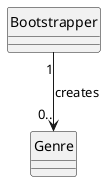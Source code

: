 @startuml
 'https://plantuml.com/class-diagram

 hide circle
 skinparam classAttributeIconSize 0

 class Bootstrapper {

 }

class Genre {

}

 Bootstrapper "1" --> "0.." Genre:  creates

 @enduml